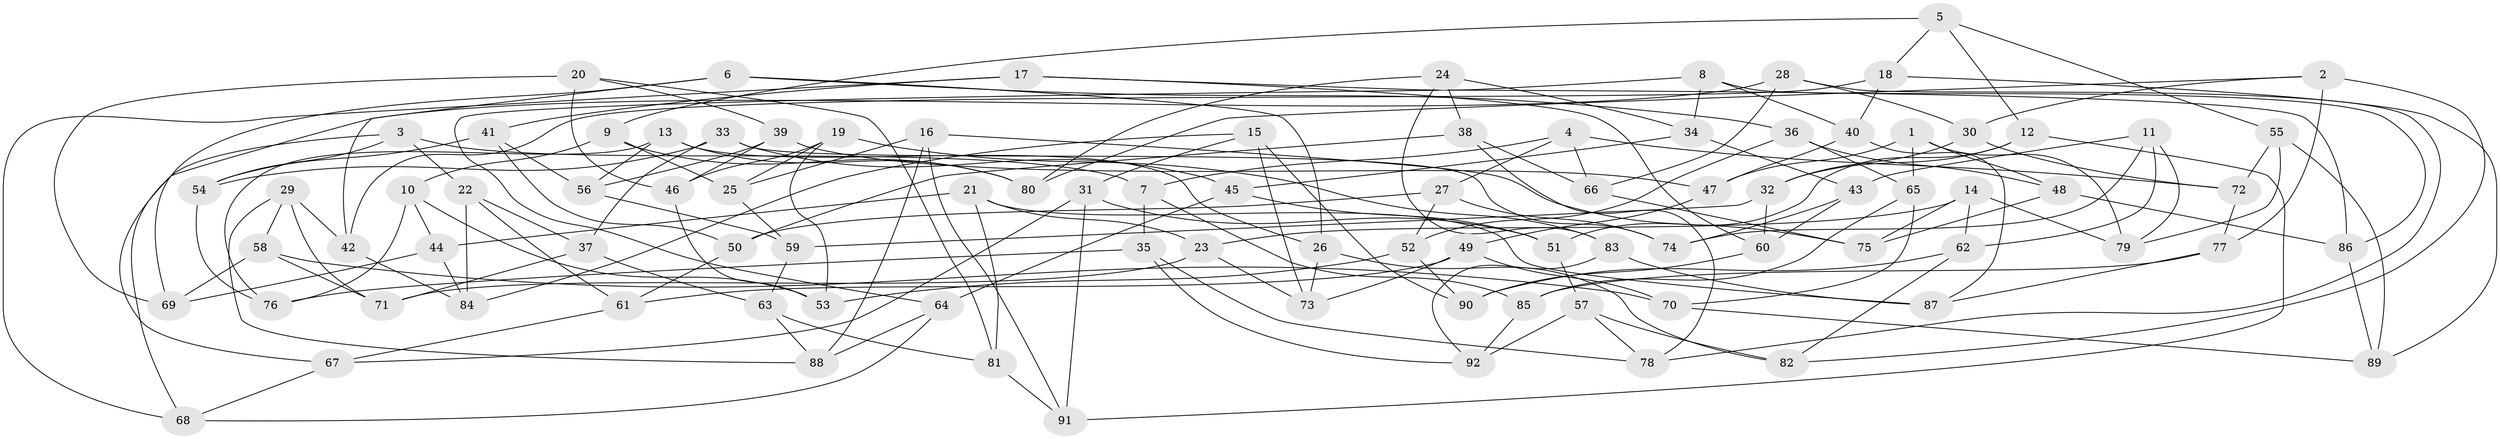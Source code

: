 // Generated by graph-tools (version 1.1) at 2025/16/03/09/25 04:16:40]
// undirected, 92 vertices, 184 edges
graph export_dot {
graph [start="1"]
  node [color=gray90,style=filled];
  1;
  2;
  3;
  4;
  5;
  6;
  7;
  8;
  9;
  10;
  11;
  12;
  13;
  14;
  15;
  16;
  17;
  18;
  19;
  20;
  21;
  22;
  23;
  24;
  25;
  26;
  27;
  28;
  29;
  30;
  31;
  32;
  33;
  34;
  35;
  36;
  37;
  38;
  39;
  40;
  41;
  42;
  43;
  44;
  45;
  46;
  47;
  48;
  49;
  50;
  51;
  52;
  53;
  54;
  55;
  56;
  57;
  58;
  59;
  60;
  61;
  62;
  63;
  64;
  65;
  66;
  67;
  68;
  69;
  70;
  71;
  72;
  73;
  74;
  75;
  76;
  77;
  78;
  79;
  80;
  81;
  82;
  83;
  84;
  85;
  86;
  87;
  88;
  89;
  90;
  91;
  92;
  1 -- 65;
  1 -- 48;
  1 -- 79;
  1 -- 47;
  2 -- 77;
  2 -- 82;
  2 -- 80;
  2 -- 30;
  3 -- 7;
  3 -- 54;
  3 -- 22;
  3 -- 68;
  4 -- 72;
  4 -- 66;
  4 -- 27;
  4 -- 7;
  5 -- 9;
  5 -- 18;
  5 -- 55;
  5 -- 12;
  6 -- 42;
  6 -- 36;
  6 -- 26;
  6 -- 69;
  7 -- 35;
  7 -- 85;
  8 -- 34;
  8 -- 40;
  8 -- 86;
  8 -- 64;
  9 -- 10;
  9 -- 25;
  9 -- 80;
  10 -- 44;
  10 -- 53;
  10 -- 76;
  11 -- 62;
  11 -- 74;
  11 -- 79;
  11 -- 43;
  12 -- 32;
  12 -- 91;
  12 -- 51;
  13 -- 80;
  13 -- 26;
  13 -- 56;
  13 -- 76;
  14 -- 23;
  14 -- 75;
  14 -- 79;
  14 -- 62;
  15 -- 31;
  15 -- 84;
  15 -- 73;
  15 -- 90;
  16 -- 75;
  16 -- 91;
  16 -- 25;
  16 -- 88;
  17 -- 86;
  17 -- 60;
  17 -- 68;
  17 -- 41;
  18 -- 42;
  18 -- 89;
  18 -- 40;
  19 -- 25;
  19 -- 83;
  19 -- 46;
  19 -- 53;
  20 -- 39;
  20 -- 81;
  20 -- 46;
  20 -- 69;
  21 -- 81;
  21 -- 87;
  21 -- 44;
  21 -- 23;
  22 -- 84;
  22 -- 37;
  22 -- 61;
  23 -- 73;
  23 -- 71;
  24 -- 34;
  24 -- 83;
  24 -- 80;
  24 -- 38;
  25 -- 59;
  26 -- 73;
  26 -- 82;
  27 -- 50;
  27 -- 52;
  27 -- 74;
  28 -- 78;
  28 -- 30;
  28 -- 67;
  28 -- 66;
  29 -- 71;
  29 -- 42;
  29 -- 88;
  29 -- 58;
  30 -- 72;
  30 -- 32;
  31 -- 91;
  31 -- 67;
  31 -- 51;
  32 -- 59;
  32 -- 60;
  33 -- 54;
  33 -- 37;
  33 -- 74;
  33 -- 45;
  34 -- 43;
  34 -- 45;
  35 -- 92;
  35 -- 76;
  35 -- 78;
  36 -- 48;
  36 -- 52;
  36 -- 65;
  37 -- 71;
  37 -- 63;
  38 -- 66;
  38 -- 50;
  38 -- 78;
  39 -- 56;
  39 -- 46;
  39 -- 47;
  40 -- 87;
  40 -- 47;
  41 -- 50;
  41 -- 56;
  41 -- 54;
  42 -- 84;
  43 -- 60;
  43 -- 74;
  44 -- 69;
  44 -- 84;
  45 -- 64;
  45 -- 51;
  46 -- 53;
  47 -- 49;
  48 -- 86;
  48 -- 75;
  49 -- 61;
  49 -- 70;
  49 -- 73;
  50 -- 61;
  51 -- 57;
  52 -- 53;
  52 -- 90;
  54 -- 76;
  55 -- 72;
  55 -- 89;
  55 -- 79;
  56 -- 59;
  57 -- 78;
  57 -- 92;
  57 -- 82;
  58 -- 69;
  58 -- 70;
  58 -- 71;
  59 -- 63;
  60 -- 90;
  61 -- 67;
  62 -- 82;
  62 -- 90;
  63 -- 88;
  63 -- 81;
  64 -- 68;
  64 -- 88;
  65 -- 85;
  65 -- 70;
  66 -- 75;
  67 -- 68;
  70 -- 89;
  72 -- 77;
  77 -- 87;
  77 -- 85;
  81 -- 91;
  83 -- 87;
  83 -- 92;
  85 -- 92;
  86 -- 89;
}
